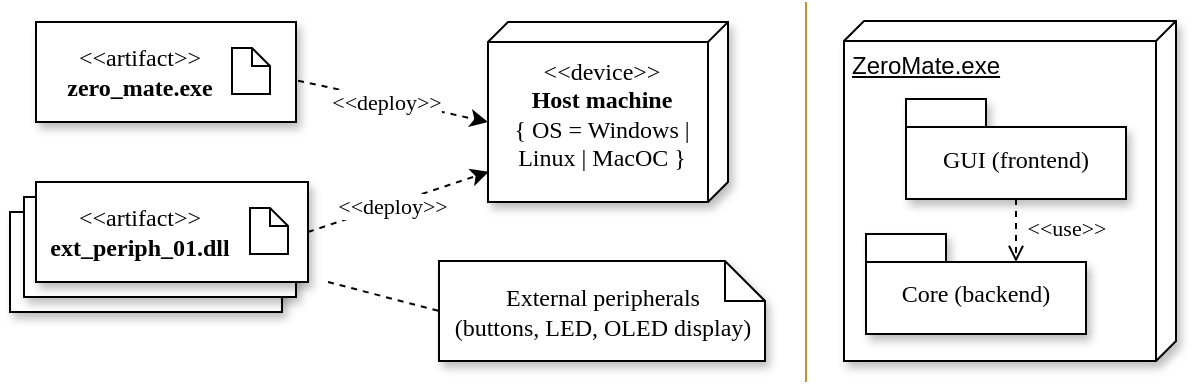 <mxfile version="21.6.8" type="device">
  <diagram name="Page-1" id="D7Dfw3xrCCx1EyUc7JBO">
    <mxGraphModel dx="1098" dy="708" grid="1" gridSize="10" guides="1" tooltips="1" connect="1" arrows="1" fold="1" page="1" pageScale="1" pageWidth="850" pageHeight="1100" math="0" shadow="0">
      <root>
        <mxCell id="0" />
        <mxCell id="1" parent="0" />
        <mxCell id="9IEwd4xi99XItWoi7cWV-6" value="ZeroMate.exe" style="verticalAlign=top;align=left;spacingTop=8;spacingLeft=2;spacingRight=12;shape=cube;size=10;direction=south;fontStyle=4;html=1;whiteSpace=wrap;shadow=1;" parent="1" vertex="1">
          <mxGeometry x="547" y="199.5" width="166" height="170" as="geometry" />
        </mxCell>
        <mxCell id="gEglg_TbTccUnyjp9R45-16" value="" style="rounded=0;whiteSpace=wrap;html=1;shadow=1;" parent="1" vertex="1">
          <mxGeometry x="130" y="295" width="136" height="50" as="geometry" />
        </mxCell>
        <mxCell id="gEglg_TbTccUnyjp9R45-15" value="" style="rounded=0;whiteSpace=wrap;html=1;shadow=1;" parent="1" vertex="1">
          <mxGeometry x="137" y="287.5" width="136" height="50" as="geometry" />
        </mxCell>
        <mxCell id="gEglg_TbTccUnyjp9R45-2" value="" style="verticalAlign=top;align=left;spacingTop=8;spacingLeft=2;spacingRight=12;shape=cube;size=10;direction=south;fontStyle=4;html=1;whiteSpace=wrap;shadow=1;" parent="1" vertex="1">
          <mxGeometry x="369" y="200" width="120" height="90" as="geometry" />
        </mxCell>
        <mxCell id="gEglg_TbTccUnyjp9R45-3" value="&amp;lt;&amp;lt;device&amp;gt;&amp;gt;&lt;br&gt;&lt;b&gt;Host machine&lt;/b&gt;&lt;br&gt;{ OS = Windows | Linux | MacOC }" style="text;html=1;strokeColor=none;fillColor=none;align=center;verticalAlign=middle;whiteSpace=wrap;rounded=0;fontFamily=Computer Modern;" parent="1" vertex="1">
          <mxGeometry x="376" y="231" width="100" height="30" as="geometry" />
        </mxCell>
        <mxCell id="gEglg_TbTccUnyjp9R45-4" value="" style="rounded=0;whiteSpace=wrap;html=1;shadow=1;" parent="1" vertex="1">
          <mxGeometry x="143" y="200" width="130" height="50" as="geometry" />
        </mxCell>
        <mxCell id="gEglg_TbTccUnyjp9R45-8" value="" style="shape=note;size=9;whiteSpace=wrap;html=1;" parent="1" vertex="1">
          <mxGeometry x="241" y="213" width="19" height="23" as="geometry" />
        </mxCell>
        <mxCell id="gEglg_TbTccUnyjp9R45-9" value="&amp;lt;&amp;lt;artifact&amp;gt;&amp;gt;&lt;br&gt;&lt;b&gt;zero_mate.exe&lt;/b&gt;" style="text;html=1;strokeColor=none;fillColor=none;align=center;verticalAlign=middle;whiteSpace=wrap;rounded=0;fontFamily=Computer Modern;" parent="1" vertex="1">
          <mxGeometry x="165" y="209.5" width="60" height="30" as="geometry" />
        </mxCell>
        <mxCell id="gEglg_TbTccUnyjp9R45-10" value="" style="endArrow=classic;html=1;rounded=0;entryX=0;entryY=0;entryDx=50;entryDy=120;entryPerimeter=0;exitX=1.008;exitY=0.587;exitDx=0;exitDy=0;exitPerimeter=0;dashed=1;" parent="1" source="gEglg_TbTccUnyjp9R45-4" target="gEglg_TbTccUnyjp9R45-2" edge="1">
          <mxGeometry width="50" height="50" relative="1" as="geometry">
            <mxPoint x="219" y="370" as="sourcePoint" />
            <mxPoint x="269" y="320" as="targetPoint" />
          </mxGeometry>
        </mxCell>
        <mxCell id="gEglg_TbTccUnyjp9R45-11" value="&lt;font face=&quot;Computer Modern&quot;&gt;&amp;lt;&amp;lt;deploy&amp;gt;&amp;gt;&lt;/font&gt;" style="edgeLabel;html=1;align=center;verticalAlign=middle;resizable=0;points=[];" parent="gEglg_TbTccUnyjp9R45-10" vertex="1" connectable="0">
          <mxGeometry x="-0.089" y="-1" relative="1" as="geometry">
            <mxPoint as="offset" />
          </mxGeometry>
        </mxCell>
        <mxCell id="gEglg_TbTccUnyjp9R45-12" value="" style="rounded=0;whiteSpace=wrap;html=1;shadow=1;" parent="1" vertex="1">
          <mxGeometry x="143" y="280" width="136" height="50" as="geometry" />
        </mxCell>
        <mxCell id="gEglg_TbTccUnyjp9R45-13" value="" style="shape=note;size=9;whiteSpace=wrap;html=1;" parent="1" vertex="1">
          <mxGeometry x="250" y="293" width="19" height="23" as="geometry" />
        </mxCell>
        <mxCell id="gEglg_TbTccUnyjp9R45-14" value="&amp;lt;&amp;lt;artifact&amp;gt;&amp;gt;&lt;br&gt;&lt;b&gt;ext_periph_01.dll&lt;/b&gt;" style="text;html=1;strokeColor=none;fillColor=none;align=center;verticalAlign=middle;whiteSpace=wrap;rounded=0;fontFamily=Computer Modern;" parent="1" vertex="1">
          <mxGeometry x="165" y="289.5" width="60" height="30" as="geometry" />
        </mxCell>
        <mxCell id="gEglg_TbTccUnyjp9R45-17" value="" style="endArrow=classic;html=1;rounded=0;entryX=0.832;entryY=0.997;entryDx=0;entryDy=0;entryPerimeter=0;exitX=1;exitY=0.5;exitDx=0;exitDy=0;dashed=1;" parent="1" source="gEglg_TbTccUnyjp9R45-12" target="gEglg_TbTccUnyjp9R45-2" edge="1">
          <mxGeometry width="50" height="50" relative="1" as="geometry">
            <mxPoint x="274" y="260" as="sourcePoint" />
            <mxPoint x="379" y="260" as="targetPoint" />
          </mxGeometry>
        </mxCell>
        <mxCell id="gEglg_TbTccUnyjp9R45-18" value="&lt;font face=&quot;Computer Modern&quot;&gt;&amp;lt;&amp;lt;deploy&amp;gt;&amp;gt;&lt;/font&gt;" style="edgeLabel;html=1;align=center;verticalAlign=middle;resizable=0;points=[];" parent="gEglg_TbTccUnyjp9R45-17" vertex="1" connectable="0">
          <mxGeometry x="-0.089" y="-1" relative="1" as="geometry">
            <mxPoint as="offset" />
          </mxGeometry>
        </mxCell>
        <mxCell id="gEglg_TbTccUnyjp9R45-19" value="External peripherals &lt;br&gt;(buttons, LED, OLED display)" style="shape=note;size=20;whiteSpace=wrap;html=1;shadow=1;fontFamily=Computer Modern;" parent="1" vertex="1">
          <mxGeometry x="344.5" y="319.5" width="163" height="50" as="geometry" />
        </mxCell>
        <mxCell id="gEglg_TbTccUnyjp9R45-21" value="" style="endArrow=none;dashed=1;html=1;rounded=0;entryX=0;entryY=0.5;entryDx=0;entryDy=0;entryPerimeter=0;" parent="1" target="gEglg_TbTccUnyjp9R45-19" edge="1">
          <mxGeometry width="50" height="50" relative="1" as="geometry">
            <mxPoint x="289" y="330" as="sourcePoint" />
            <mxPoint x="259" y="430" as="targetPoint" />
          </mxGeometry>
        </mxCell>
        <mxCell id="9IEwd4xi99XItWoi7cWV-1" value="" style="endArrow=none;html=1;rounded=0;strokeColor=#ca9230;" parent="1" edge="1">
          <mxGeometry width="50" height="50" relative="1" as="geometry">
            <mxPoint x="528" y="380" as="sourcePoint" />
            <mxPoint x="528" y="190" as="targetPoint" />
          </mxGeometry>
        </mxCell>
        <mxCell id="9IEwd4xi99XItWoi7cWV-4" style="edgeStyle=orthogonalEdgeStyle;rounded=0;orthogonalLoop=1;jettySize=auto;html=1;exitX=0.5;exitY=1;exitDx=0;exitDy=0;exitPerimeter=0;entryX=0;entryY=0;entryDx=75;entryDy=14;entryPerimeter=0;dashed=1;endArrow=open;endFill=0;" parent="1" source="9IEwd4xi99XItWoi7cWV-2" target="9IEwd4xi99XItWoi7cWV-3" edge="1">
          <mxGeometry relative="1" as="geometry">
            <Array as="points">
              <mxPoint x="633" y="310" />
              <mxPoint x="633" y="310" />
            </Array>
            <mxPoint x="650" y="289.5" as="sourcePoint" />
            <mxPoint x="650" y="331" as="targetPoint" />
          </mxGeometry>
        </mxCell>
        <mxCell id="9IEwd4xi99XItWoi7cWV-5" value="&lt;font face=&quot;Computer Modern&quot;&gt;&amp;lt;&amp;lt;use&amp;gt;&amp;gt;&lt;/font&gt;" style="edgeLabel;html=1;align=center;verticalAlign=middle;resizable=0;points=[];" parent="9IEwd4xi99XItWoi7cWV-4" vertex="1" connectable="0">
          <mxGeometry x="0.075" relative="1" as="geometry">
            <mxPoint x="25" y="-3" as="offset" />
          </mxGeometry>
        </mxCell>
        <mxCell id="9IEwd4xi99XItWoi7cWV-2" value="GUI (frontend)" style="shape=folder;fontStyle=0;spacingTop=10;tabWidth=40;tabHeight=14;tabPosition=left;html=1;whiteSpace=wrap;fontFamily=Computer Modern;shadow=1;" parent="1" vertex="1">
          <mxGeometry x="578" y="238.5" width="110" height="50" as="geometry" />
        </mxCell>
        <mxCell id="9IEwd4xi99XItWoi7cWV-3" value="Core (backend)" style="shape=folder;fontStyle=0;spacingTop=10;tabWidth=40;tabHeight=14;tabPosition=left;html=1;whiteSpace=wrap;fontFamily=Computer Modern;shadow=1;" parent="1" vertex="1">
          <mxGeometry x="558" y="306" width="110" height="50" as="geometry" />
        </mxCell>
      </root>
    </mxGraphModel>
  </diagram>
</mxfile>
